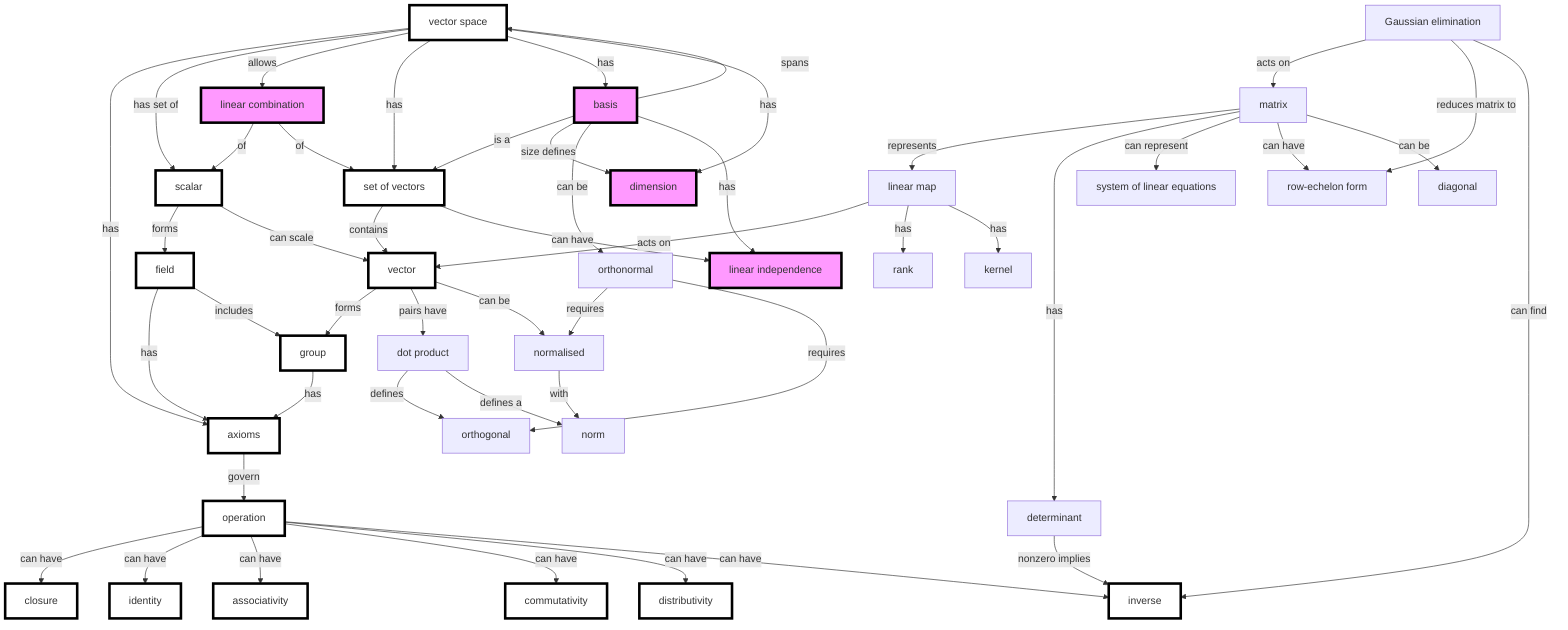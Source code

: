 graph TB
    op[operation]:::previous -- can have --> closure:::previous
    op -- can have --> identity:::previous
    op -- can have --> associativity:::previous
    op -- can have --> commutativity:::previous
    op -- can have --> distributivity:::previous
    op -- can have --> inverse:::previous


    scalar -- forms --> field:::previous

    scalar:::previous -- can scale --> vector:::previous

    vector -- forms --> group:::previous
    vector -- pairs have --> dp[dot product]
    dp -- defines --> orthogonal
    vector -- can be --> normalised
    normalised -- with --> norm
    vs -- has --> axioms:::previous

    vs -- has set of --> scalar
    vs -- allows --> lincomb[linear combination]:::today
    vs[vector space]:::previous -- has --> vectorset:::previous

    vs -- has --> basis:::today

    vs -- has --> dimension:::today

    vectorset -- contains --> vector
    basis -- spans --> vs:::previous
    lincomb:::today -- of --> scalar
    lincomb -- of --> vectorset
    field:::previous -- has --> axioms
    group:::previous -- has --> axioms
    field -- includes --> group

    basis -- is a --> vectorset
    basis -- size defines --> dimension
    basis -- can be -->orthonormal
    orthonormal -- requires --> normalised

    orthonormal -- requires --> orthogonal
    dp -- defines a --> norm

    lm[linear map] -- acts on --> vector
    matrix -- represents --> lm
    matrix -- has --> determinant
    determinant -- nonzero implies --> inverse
    matrix -- can represent --> lineq[system of linear equations]
    ge[Gaussian elimination] -- acts on --> matrix
    ge -- reduces matrix to --> ref[row-echelon form]
    matrix -- can have --> ref
    matrix -- can be --> diagonal

    vectorset[set of vectors]
    vectorset -- can have --> indep[linear independence]:::today
    basis -- has --> indep
    lm -- has --> rank
    lm -- has --> kernel
    ge  -- can find --> inverse
    axioms:::previous -- govern --> op

classDef today fill:#f9f,stroke:#000,stroke-width:4px;
classDef previous fill:#fff,stroke:#000,stroke-width:4px;